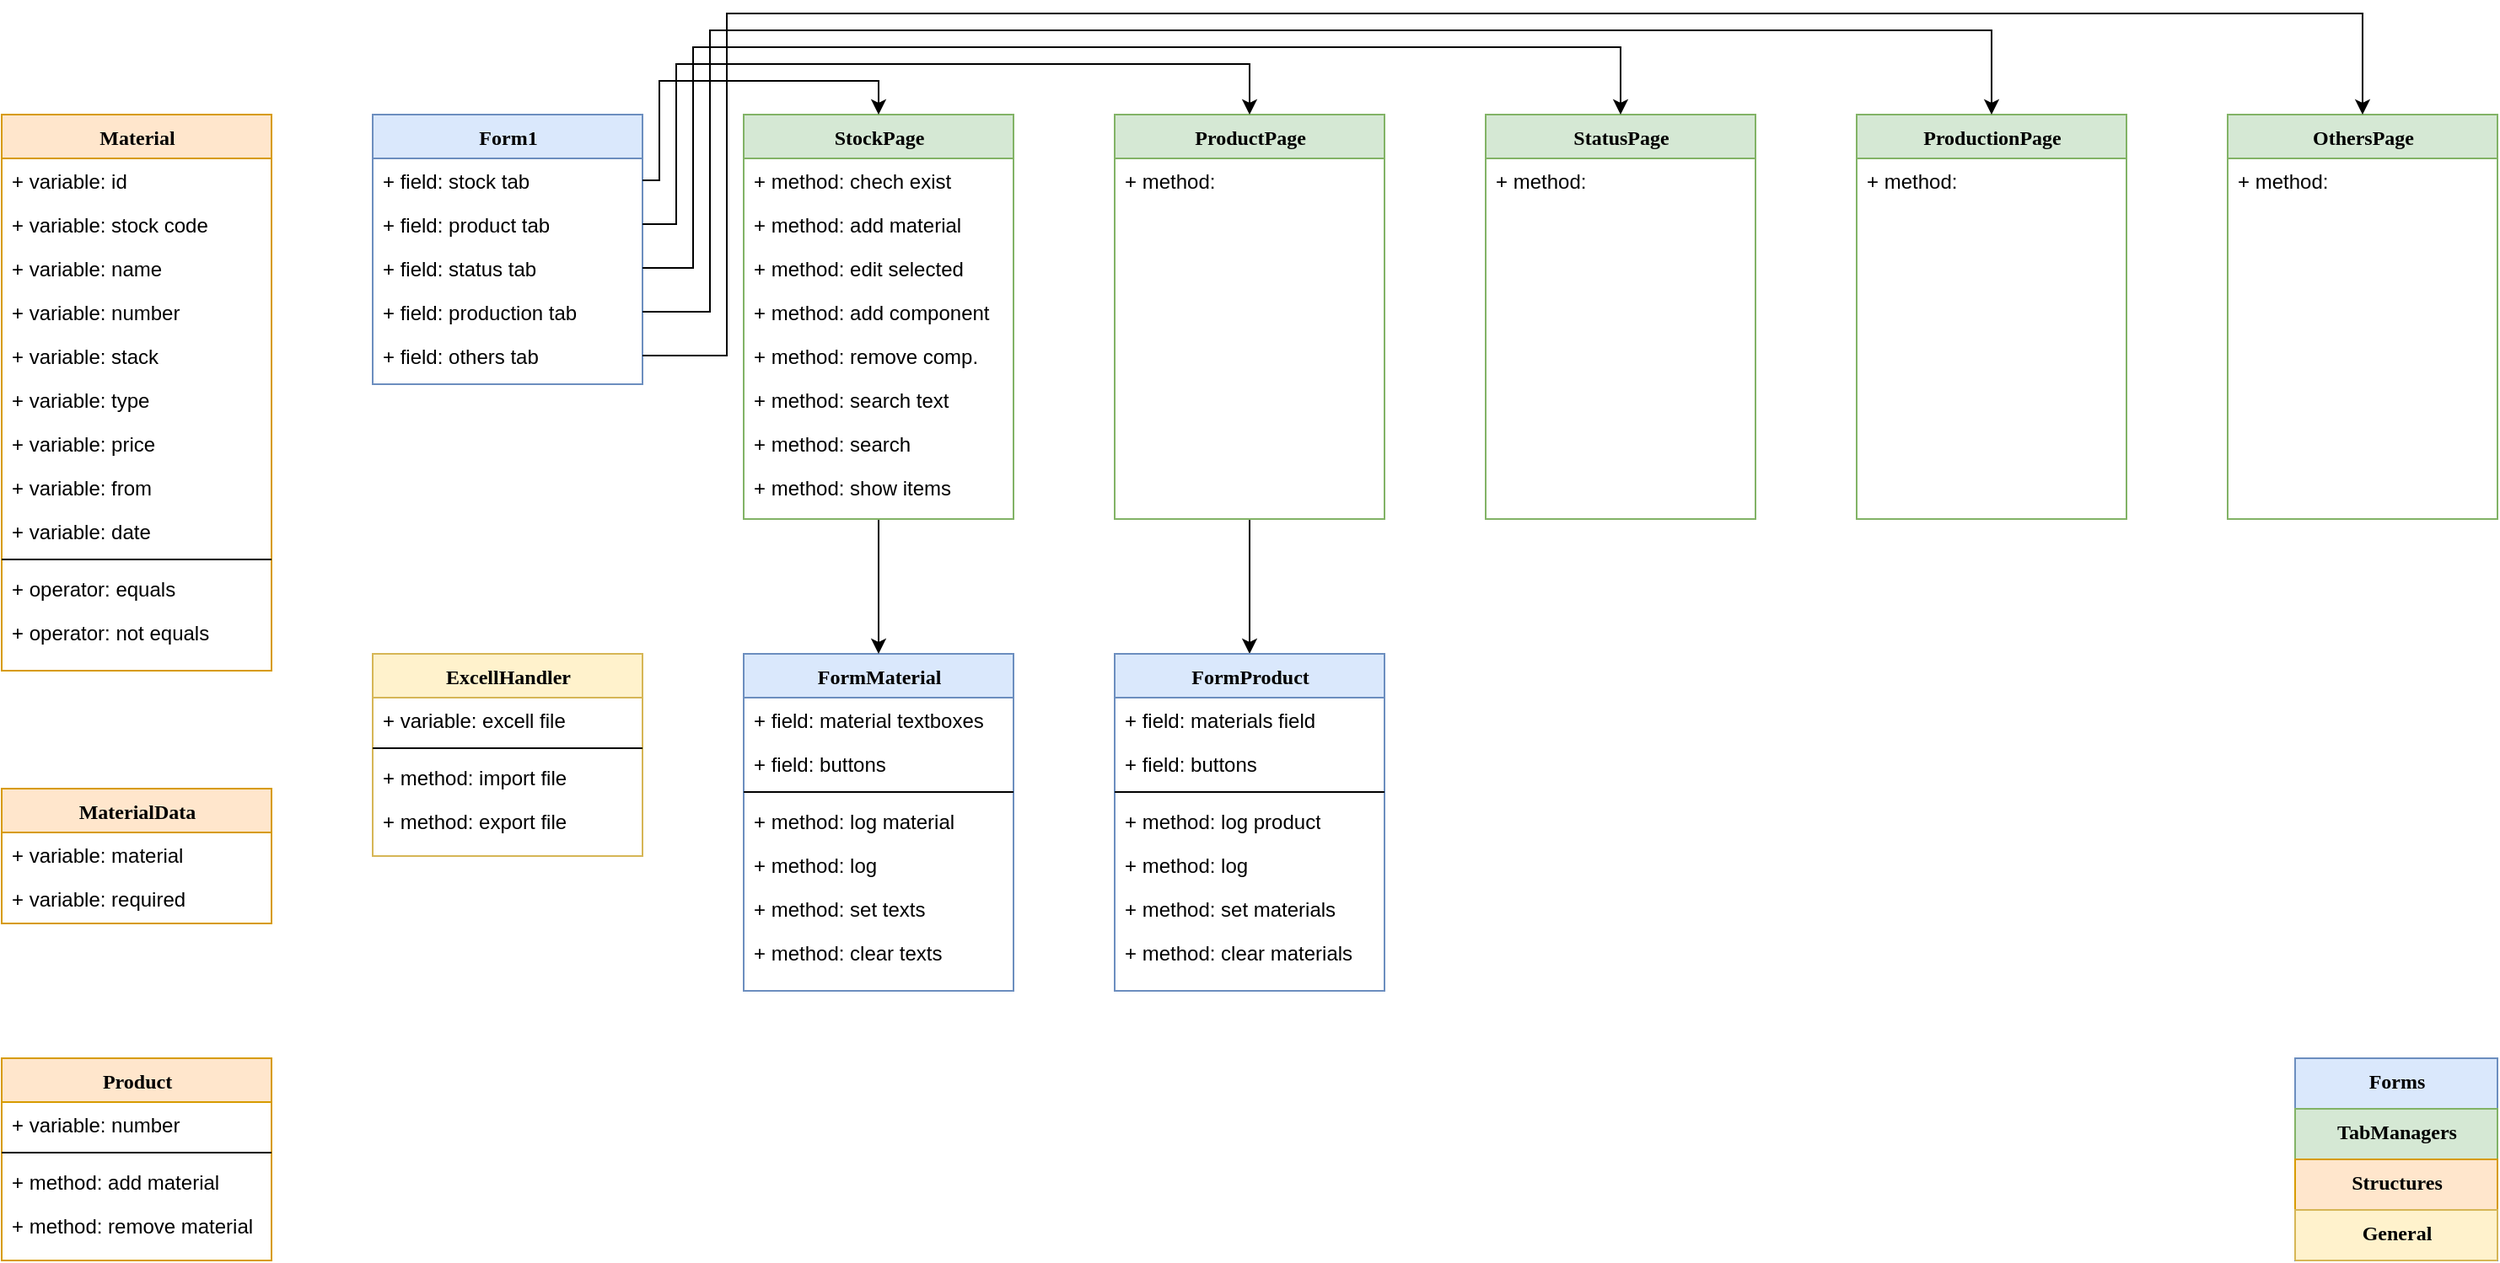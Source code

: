 <mxfile version="16.5.1" type="device"><diagram name="Page-1" id="9f46799a-70d6-7492-0946-bef42562c5a5"><mxGraphModel dx="3754" dy="2385" grid="1" gridSize="10" guides="1" tooltips="1" connect="1" arrows="1" fold="1" page="1" pageScale="1" pageWidth="1169" pageHeight="827" background="none" math="0" shadow="0"><root><mxCell id="0"/><mxCell id="1" parent="0"/><mxCell id="78961159f06e98e8-17" value="Form1" style="swimlane;html=1;fontStyle=1;align=center;verticalAlign=top;childLayout=stackLayout;horizontal=1;startSize=26;horizontalStack=0;resizeParent=1;resizeLast=0;collapsible=1;marginBottom=0;swimlaneFillColor=#ffffff;rounded=0;shadow=0;comic=0;labelBackgroundColor=none;strokeWidth=1;fillColor=#dae8fc;fontFamily=Verdana;fontSize=12;strokeColor=#6c8ebf;" parent="1" vertex="1"><mxGeometry x="40" y="40" width="160" height="160" as="geometry"><mxRectangle x="120" y="80" width="80" height="26" as="alternateBounds"/></mxGeometry></mxCell><mxCell id="78961159f06e98e8-21" value="+ field: stock tab" style="text;html=1;strokeColor=none;fillColor=none;align=left;verticalAlign=top;spacingLeft=4;spacingRight=4;whiteSpace=wrap;overflow=hidden;rotatable=0;points=[[0,0.5],[1,0.5]];portConstraint=eastwest;" parent="78961159f06e98e8-17" vertex="1"><mxGeometry y="26" width="160" height="26" as="geometry"/></mxCell><mxCell id="78961159f06e98e8-23" value="+ field: product tab" style="text;html=1;strokeColor=none;fillColor=none;align=left;verticalAlign=top;spacingLeft=4;spacingRight=4;whiteSpace=wrap;overflow=hidden;rotatable=0;points=[[0,0.5],[1,0.5]];portConstraint=eastwest;" parent="78961159f06e98e8-17" vertex="1"><mxGeometry y="52" width="160" height="26" as="geometry"/></mxCell><mxCell id="78961159f06e98e8-25" value="+ field: status tab" style="text;html=1;strokeColor=none;fillColor=none;align=left;verticalAlign=top;spacingLeft=4;spacingRight=4;whiteSpace=wrap;overflow=hidden;rotatable=0;points=[[0,0.5],[1,0.5]];portConstraint=eastwest;" parent="78961159f06e98e8-17" vertex="1"><mxGeometry y="78" width="160" height="26" as="geometry"/></mxCell><mxCell id="78961159f06e98e8-26" value="+ field: production tab" style="text;html=1;strokeColor=none;fillColor=none;align=left;verticalAlign=top;spacingLeft=4;spacingRight=4;whiteSpace=wrap;overflow=hidden;rotatable=0;points=[[0,0.5],[1,0.5]];portConstraint=eastwest;" parent="78961159f06e98e8-17" vertex="1"><mxGeometry y="104" width="160" height="26" as="geometry"/></mxCell><mxCell id="78961159f06e98e8-24" value="+ field: others tab" style="text;html=1;strokeColor=none;fillColor=none;align=left;verticalAlign=top;spacingLeft=4;spacingRight=4;whiteSpace=wrap;overflow=hidden;rotatable=0;points=[[0,0.5],[1,0.5]];portConstraint=eastwest;" parent="78961159f06e98e8-17" vertex="1"><mxGeometry y="130" width="160" height="26" as="geometry"/></mxCell><mxCell id="78961159f06e98e8-30" value="FormMaterial" style="swimlane;html=1;fontStyle=1;align=center;verticalAlign=top;childLayout=stackLayout;horizontal=1;startSize=26;horizontalStack=0;resizeParent=1;resizeLast=0;collapsible=1;marginBottom=0;swimlaneFillColor=#ffffff;rounded=0;shadow=0;comic=0;labelBackgroundColor=none;strokeWidth=1;fillColor=#dae8fc;fontFamily=Verdana;fontSize=12;strokeColor=#6c8ebf;" parent="1" vertex="1"><mxGeometry x="260" y="360" width="160" height="200" as="geometry"><mxRectangle x="260" y="360" width="120" height="26" as="alternateBounds"/></mxGeometry></mxCell><mxCell id="78961159f06e98e8-31" value="+ field: material textboxes" style="text;html=1;strokeColor=none;fillColor=none;align=left;verticalAlign=top;spacingLeft=4;spacingRight=4;whiteSpace=wrap;overflow=hidden;rotatable=0;points=[[0,0.5],[1,0.5]];portConstraint=eastwest;" parent="78961159f06e98e8-30" vertex="1"><mxGeometry y="26" width="160" height="26" as="geometry"/></mxCell><mxCell id="78961159f06e98e8-32" value="+ field: buttons" style="text;html=1;strokeColor=none;fillColor=none;align=left;verticalAlign=top;spacingLeft=4;spacingRight=4;whiteSpace=wrap;overflow=hidden;rotatable=0;points=[[0,0.5],[1,0.5]];portConstraint=eastwest;" parent="78961159f06e98e8-30" vertex="1"><mxGeometry y="52" width="160" height="26" as="geometry"/></mxCell><mxCell id="78961159f06e98e8-38" value="" style="line;html=1;strokeWidth=1;fillColor=none;align=left;verticalAlign=middle;spacingTop=-1;spacingLeft=3;spacingRight=3;rotatable=0;labelPosition=right;points=[];portConstraint=eastwest;" parent="78961159f06e98e8-30" vertex="1"><mxGeometry y="78" width="160" height="8" as="geometry"/></mxCell><mxCell id="Tk4qsSVob7HggKLMxPu2-59" value="+ method: log material" style="text;html=1;strokeColor=none;fillColor=none;align=left;verticalAlign=top;spacingLeft=4;spacingRight=4;whiteSpace=wrap;overflow=hidden;rotatable=0;points=[[0,0.5],[1,0.5]];portConstraint=eastwest;" vertex="1" parent="78961159f06e98e8-30"><mxGeometry y="86" width="160" height="26" as="geometry"/></mxCell><mxCell id="Tk4qsSVob7HggKLMxPu2-63" value="+ method: log" style="text;html=1;strokeColor=none;fillColor=none;align=left;verticalAlign=top;spacingLeft=4;spacingRight=4;whiteSpace=wrap;overflow=hidden;rotatable=0;points=[[0,0.5],[1,0.5]];portConstraint=eastwest;" vertex="1" parent="78961159f06e98e8-30"><mxGeometry y="112" width="160" height="26" as="geometry"/></mxCell><mxCell id="Tk4qsSVob7HggKLMxPu2-64" value="+ method: set texts" style="text;html=1;strokeColor=none;fillColor=none;align=left;verticalAlign=top;spacingLeft=4;spacingRight=4;whiteSpace=wrap;overflow=hidden;rotatable=0;points=[[0,0.5],[1,0.5]];portConstraint=eastwest;" vertex="1" parent="78961159f06e98e8-30"><mxGeometry y="138" width="160" height="26" as="geometry"/></mxCell><mxCell id="Tk4qsSVob7HggKLMxPu2-65" value="+ method: clear texts" style="text;html=1;strokeColor=none;fillColor=none;align=left;verticalAlign=top;spacingLeft=4;spacingRight=4;whiteSpace=wrap;overflow=hidden;rotatable=0;points=[[0,0.5],[1,0.5]];portConstraint=eastwest;" vertex="1" parent="78961159f06e98e8-30"><mxGeometry y="164" width="160" height="26" as="geometry"/></mxCell><mxCell id="Tk4qsSVob7HggKLMxPu2-145" style="edgeStyle=orthogonalEdgeStyle;rounded=0;orthogonalLoop=1;jettySize=auto;html=1;entryX=0.5;entryY=0;entryDx=0;entryDy=0;" edge="1" parent="1" source="78961159f06e98e8-43" target="78961159f06e98e8-30"><mxGeometry relative="1" as="geometry"/></mxCell><mxCell id="78961159f06e98e8-43" value="StockPage" style="swimlane;html=1;fontStyle=1;align=center;verticalAlign=top;childLayout=stackLayout;horizontal=1;startSize=26;horizontalStack=0;resizeParent=1;resizeLast=0;collapsible=1;marginBottom=0;swimlaneFillColor=#ffffff;rounded=0;shadow=0;comic=0;labelBackgroundColor=none;strokeWidth=1;fillColor=#d5e8d4;fontFamily=Verdana;fontSize=12;strokeColor=#82b366;" parent="1" vertex="1"><mxGeometry x="260" y="40" width="160" height="240" as="geometry"/></mxCell><mxCell id="Tk4qsSVob7HggKLMxPu2-55" value="+ method: chech exist" style="text;html=1;strokeColor=none;fillColor=none;align=left;verticalAlign=top;spacingLeft=4;spacingRight=4;whiteSpace=wrap;overflow=hidden;rotatable=0;points=[[0,0.5],[1,0.5]];portConstraint=eastwest;" vertex="1" parent="78961159f06e98e8-43"><mxGeometry y="26" width="160" height="26" as="geometry"/></mxCell><mxCell id="Tk4qsSVob7HggKLMxPu2-70" value="+ method: add material" style="text;html=1;strokeColor=none;fillColor=none;align=left;verticalAlign=top;spacingLeft=4;spacingRight=4;whiteSpace=wrap;overflow=hidden;rotatable=0;points=[[0,0.5],[1,0.5]];portConstraint=eastwest;" vertex="1" parent="78961159f06e98e8-43"><mxGeometry y="52" width="160" height="26" as="geometry"/></mxCell><mxCell id="Tk4qsSVob7HggKLMxPu2-71" value="+ method: edit selected" style="text;html=1;strokeColor=none;fillColor=none;align=left;verticalAlign=top;spacingLeft=4;spacingRight=4;whiteSpace=wrap;overflow=hidden;rotatable=0;points=[[0,0.5],[1,0.5]];portConstraint=eastwest;" vertex="1" parent="78961159f06e98e8-43"><mxGeometry y="78" width="160" height="26" as="geometry"/></mxCell><mxCell id="Tk4qsSVob7HggKLMxPu2-72" value="+ method: add component" style="text;html=1;strokeColor=none;fillColor=none;align=left;verticalAlign=top;spacingLeft=4;spacingRight=4;whiteSpace=wrap;overflow=hidden;rotatable=0;points=[[0,0.5],[1,0.5]];portConstraint=eastwest;" vertex="1" parent="78961159f06e98e8-43"><mxGeometry y="104" width="160" height="26" as="geometry"/></mxCell><mxCell id="Tk4qsSVob7HggKLMxPu2-73" value="+ method: remove comp." style="text;html=1;strokeColor=none;fillColor=none;align=left;verticalAlign=top;spacingLeft=4;spacingRight=4;whiteSpace=wrap;overflow=hidden;rotatable=0;points=[[0,0.5],[1,0.5]];portConstraint=eastwest;" vertex="1" parent="78961159f06e98e8-43"><mxGeometry y="130" width="160" height="26" as="geometry"/></mxCell><mxCell id="Tk4qsSVob7HggKLMxPu2-74" value="+ method: search text" style="text;html=1;strokeColor=none;fillColor=none;align=left;verticalAlign=top;spacingLeft=4;spacingRight=4;whiteSpace=wrap;overflow=hidden;rotatable=0;points=[[0,0.5],[1,0.5]];portConstraint=eastwest;" vertex="1" parent="78961159f06e98e8-43"><mxGeometry y="156" width="160" height="26" as="geometry"/></mxCell><mxCell id="Tk4qsSVob7HggKLMxPu2-75" value="+ method: search" style="text;html=1;strokeColor=none;fillColor=none;align=left;verticalAlign=top;spacingLeft=4;spacingRight=4;whiteSpace=wrap;overflow=hidden;rotatable=0;points=[[0,0.5],[1,0.5]];portConstraint=eastwest;" vertex="1" parent="78961159f06e98e8-43"><mxGeometry y="182" width="160" height="26" as="geometry"/></mxCell><mxCell id="Tk4qsSVob7HggKLMxPu2-84" value="+ method: show items" style="text;html=1;strokeColor=none;fillColor=none;align=left;verticalAlign=top;spacingLeft=4;spacingRight=4;whiteSpace=wrap;overflow=hidden;rotatable=0;points=[[0,0.5],[1,0.5]];portConstraint=eastwest;" vertex="1" parent="78961159f06e98e8-43"><mxGeometry y="208" width="160" height="26" as="geometry"/></mxCell><mxCell id="78961159f06e98e8-56" value="Material" style="swimlane;html=1;fontStyle=1;align=center;verticalAlign=top;childLayout=stackLayout;horizontal=1;startSize=26;horizontalStack=0;resizeParent=1;resizeLast=0;collapsible=1;marginBottom=0;swimlaneFillColor=#ffffff;rounded=0;shadow=0;comic=0;labelBackgroundColor=none;strokeWidth=1;fillColor=#ffe6cc;fontFamily=Verdana;fontSize=12;strokeColor=#d79b00;" parent="1" vertex="1"><mxGeometry x="-180" y="40" width="160" height="330" as="geometry"/></mxCell><mxCell id="78961159f06e98e8-57" value="+ variable: id" style="text;html=1;strokeColor=none;fillColor=none;align=left;verticalAlign=top;spacingLeft=4;spacingRight=4;whiteSpace=wrap;overflow=hidden;rotatable=0;points=[[0,0.5],[1,0.5]];portConstraint=eastwest;" parent="78961159f06e98e8-56" vertex="1"><mxGeometry y="26" width="160" height="26" as="geometry"/></mxCell><mxCell id="Tk4qsSVob7HggKLMxPu2-36" value="+ variable: stock code" style="text;html=1;strokeColor=none;fillColor=none;align=left;verticalAlign=top;spacingLeft=4;spacingRight=4;whiteSpace=wrap;overflow=hidden;rotatable=0;points=[[0,0.5],[1,0.5]];portConstraint=eastwest;" vertex="1" parent="78961159f06e98e8-56"><mxGeometry y="52" width="160" height="26" as="geometry"/></mxCell><mxCell id="Tk4qsSVob7HggKLMxPu2-37" value="+ variable: name" style="text;html=1;strokeColor=none;fillColor=none;align=left;verticalAlign=top;spacingLeft=4;spacingRight=4;whiteSpace=wrap;overflow=hidden;rotatable=0;points=[[0,0.5],[1,0.5]];portConstraint=eastwest;" vertex="1" parent="78961159f06e98e8-56"><mxGeometry y="78" width="160" height="26" as="geometry"/></mxCell><mxCell id="Tk4qsSVob7HggKLMxPu2-38" value="+ variable: number" style="text;html=1;strokeColor=none;fillColor=none;align=left;verticalAlign=top;spacingLeft=4;spacingRight=4;whiteSpace=wrap;overflow=hidden;rotatable=0;points=[[0,0.5],[1,0.5]];portConstraint=eastwest;" vertex="1" parent="78961159f06e98e8-56"><mxGeometry y="104" width="160" height="26" as="geometry"/></mxCell><mxCell id="Tk4qsSVob7HggKLMxPu2-39" value="+ variable: stack" style="text;html=1;strokeColor=none;fillColor=none;align=left;verticalAlign=top;spacingLeft=4;spacingRight=4;whiteSpace=wrap;overflow=hidden;rotatable=0;points=[[0,0.5],[1,0.5]];portConstraint=eastwest;" vertex="1" parent="78961159f06e98e8-56"><mxGeometry y="130" width="160" height="26" as="geometry"/></mxCell><mxCell id="Tk4qsSVob7HggKLMxPu2-40" value="+ variable: type" style="text;html=1;strokeColor=none;fillColor=none;align=left;verticalAlign=top;spacingLeft=4;spacingRight=4;whiteSpace=wrap;overflow=hidden;rotatable=0;points=[[0,0.5],[1,0.5]];portConstraint=eastwest;" vertex="1" parent="78961159f06e98e8-56"><mxGeometry y="156" width="160" height="26" as="geometry"/></mxCell><mxCell id="Tk4qsSVob7HggKLMxPu2-41" value="+ variable: price" style="text;html=1;strokeColor=none;fillColor=none;align=left;verticalAlign=top;spacingLeft=4;spacingRight=4;whiteSpace=wrap;overflow=hidden;rotatable=0;points=[[0,0.5],[1,0.5]];portConstraint=eastwest;" vertex="1" parent="78961159f06e98e8-56"><mxGeometry y="182" width="160" height="26" as="geometry"/></mxCell><mxCell id="Tk4qsSVob7HggKLMxPu2-42" value="+ variable: from" style="text;html=1;strokeColor=none;fillColor=none;align=left;verticalAlign=top;spacingLeft=4;spacingRight=4;whiteSpace=wrap;overflow=hidden;rotatable=0;points=[[0,0.5],[1,0.5]];portConstraint=eastwest;" vertex="1" parent="78961159f06e98e8-56"><mxGeometry y="208" width="160" height="26" as="geometry"/></mxCell><mxCell id="Tk4qsSVob7HggKLMxPu2-43" value="+ variable: date" style="text;html=1;strokeColor=none;fillColor=none;align=left;verticalAlign=top;spacingLeft=4;spacingRight=4;whiteSpace=wrap;overflow=hidden;rotatable=0;points=[[0,0.5],[1,0.5]];portConstraint=eastwest;" vertex="1" parent="78961159f06e98e8-56"><mxGeometry y="234" width="160" height="26" as="geometry"/></mxCell><mxCell id="78961159f06e98e8-64" value="" style="line;html=1;strokeWidth=1;fillColor=none;align=left;verticalAlign=middle;spacingTop=-1;spacingLeft=3;spacingRight=3;rotatable=0;labelPosition=right;points=[];portConstraint=eastwest;" parent="78961159f06e98e8-56" vertex="1"><mxGeometry y="260" width="160" height="8" as="geometry"/></mxCell><mxCell id="78961159f06e98e8-65" value="+ operator: equals" style="text;html=1;strokeColor=none;fillColor=none;align=left;verticalAlign=top;spacingLeft=4;spacingRight=4;whiteSpace=wrap;overflow=hidden;rotatable=0;points=[[0,0.5],[1,0.5]];portConstraint=eastwest;" parent="78961159f06e98e8-56" vertex="1"><mxGeometry y="268" width="160" height="26" as="geometry"/></mxCell><mxCell id="78961159f06e98e8-66" value="+ operator: not equals" style="text;html=1;strokeColor=none;fillColor=none;align=left;verticalAlign=top;spacingLeft=4;spacingRight=4;whiteSpace=wrap;overflow=hidden;rotatable=0;points=[[0,0.5],[1,0.5]];portConstraint=eastwest;" parent="78961159f06e98e8-56" vertex="1"><mxGeometry y="294" width="160" height="26" as="geometry"/></mxCell><mxCell id="78961159f06e98e8-69" value="Product" style="swimlane;html=1;fontStyle=1;align=center;verticalAlign=top;childLayout=stackLayout;horizontal=1;startSize=26;horizontalStack=0;resizeParent=1;resizeLast=0;collapsible=1;marginBottom=0;swimlaneFillColor=#ffffff;rounded=0;shadow=0;comic=0;labelBackgroundColor=none;strokeWidth=1;fillColor=#ffe6cc;fontFamily=Verdana;fontSize=12;strokeColor=#d79b00;" parent="1" vertex="1"><mxGeometry x="-180" y="600" width="160" height="120" as="geometry"/></mxCell><mxCell id="78961159f06e98e8-76" value="+ variable: number" style="text;html=1;strokeColor=none;fillColor=none;align=left;verticalAlign=top;spacingLeft=4;spacingRight=4;whiteSpace=wrap;overflow=hidden;rotatable=0;points=[[0,0.5],[1,0.5]];portConstraint=eastwest;" parent="78961159f06e98e8-69" vertex="1"><mxGeometry y="26" width="160" height="26" as="geometry"/></mxCell><mxCell id="78961159f06e98e8-77" value="" style="line;html=1;strokeWidth=1;fillColor=none;align=left;verticalAlign=middle;spacingTop=-1;spacingLeft=3;spacingRight=3;rotatable=0;labelPosition=right;points=[];portConstraint=eastwest;" parent="78961159f06e98e8-69" vertex="1"><mxGeometry y="52" width="160" height="8" as="geometry"/></mxCell><mxCell id="78961159f06e98e8-78" value="+ method: add material" style="text;html=1;strokeColor=none;fillColor=none;align=left;verticalAlign=top;spacingLeft=4;spacingRight=4;whiteSpace=wrap;overflow=hidden;rotatable=0;points=[[0,0.5],[1,0.5]];portConstraint=eastwest;" parent="78961159f06e98e8-69" vertex="1"><mxGeometry y="60" width="160" height="26" as="geometry"/></mxCell><mxCell id="78961159f06e98e8-79" value="+ method: remove material" style="text;html=1;strokeColor=none;fillColor=none;align=left;verticalAlign=top;spacingLeft=4;spacingRight=4;whiteSpace=wrap;overflow=hidden;rotatable=0;points=[[0,0.5],[1,0.5]];portConstraint=eastwest;" parent="78961159f06e98e8-69" vertex="1"><mxGeometry y="86" width="160" height="26" as="geometry"/></mxCell><mxCell id="78961159f06e98e8-82" value="ExcellHandler" style="swimlane;html=1;fontStyle=1;align=center;verticalAlign=top;childLayout=stackLayout;horizontal=1;startSize=26;horizontalStack=0;resizeParent=1;resizeLast=0;collapsible=1;marginBottom=0;swimlaneFillColor=#ffffff;rounded=0;shadow=0;comic=0;labelBackgroundColor=none;strokeWidth=1;fillColor=#fff2cc;fontFamily=Verdana;fontSize=12;strokeColor=#d6b656;" parent="1" vertex="1"><mxGeometry x="40" y="360" width="160" height="120" as="geometry"/></mxCell><mxCell id="78961159f06e98e8-89" value="+ variable: excell file" style="text;html=1;strokeColor=none;fillColor=none;align=left;verticalAlign=top;spacingLeft=4;spacingRight=4;whiteSpace=wrap;overflow=hidden;rotatable=0;points=[[0,0.5],[1,0.5]];portConstraint=eastwest;" parent="78961159f06e98e8-82" vertex="1"><mxGeometry y="26" width="160" height="26" as="geometry"/></mxCell><mxCell id="78961159f06e98e8-90" value="" style="line;html=1;strokeWidth=1;fillColor=none;align=left;verticalAlign=middle;spacingTop=-1;spacingLeft=3;spacingRight=3;rotatable=0;labelPosition=right;points=[];portConstraint=eastwest;" parent="78961159f06e98e8-82" vertex="1"><mxGeometry y="52" width="160" height="8" as="geometry"/></mxCell><mxCell id="78961159f06e98e8-91" value="+ method: import file" style="text;html=1;strokeColor=none;fillColor=none;align=left;verticalAlign=top;spacingLeft=4;spacingRight=4;whiteSpace=wrap;overflow=hidden;rotatable=0;points=[[0,0.5],[1,0.5]];portConstraint=eastwest;" parent="78961159f06e98e8-82" vertex="1"><mxGeometry y="60" width="160" height="26" as="geometry"/></mxCell><mxCell id="Tk4qsSVob7HggKLMxPu2-66" value="+ method: export file" style="text;html=1;strokeColor=none;fillColor=none;align=left;verticalAlign=top;spacingLeft=4;spacingRight=4;whiteSpace=wrap;overflow=hidden;rotatable=0;points=[[0,0.5],[1,0.5]];portConstraint=eastwest;" vertex="1" parent="78961159f06e98e8-82"><mxGeometry y="86" width="160" height="26" as="geometry"/></mxCell><mxCell id="Tk4qsSVob7HggKLMxPu2-86" value="ProductionPage" style="swimlane;html=1;fontStyle=1;align=center;verticalAlign=top;childLayout=stackLayout;horizontal=1;startSize=26;horizontalStack=0;resizeParent=1;resizeLast=0;collapsible=1;marginBottom=0;swimlaneFillColor=#ffffff;rounded=0;shadow=0;comic=0;labelBackgroundColor=none;strokeWidth=1;fillColor=#d5e8d4;fontFamily=Verdana;fontSize=12;strokeColor=#82b366;" vertex="1" parent="1"><mxGeometry x="920" y="40" width="160" height="240" as="geometry"/></mxCell><mxCell id="Tk4qsSVob7HggKLMxPu2-127" value="+ method:&amp;nbsp;" style="text;html=1;strokeColor=none;fillColor=none;align=left;verticalAlign=top;spacingLeft=4;spacingRight=4;whiteSpace=wrap;overflow=hidden;rotatable=0;points=[[0,0.5],[1,0.5]];portConstraint=eastwest;" vertex="1" parent="Tk4qsSVob7HggKLMxPu2-86"><mxGeometry y="26" width="160" height="26" as="geometry"/></mxCell><mxCell id="Tk4qsSVob7HggKLMxPu2-95" value="OthersPage" style="swimlane;html=1;fontStyle=1;align=center;verticalAlign=top;childLayout=stackLayout;horizontal=1;startSize=26;horizontalStack=0;resizeParent=1;resizeLast=0;collapsible=1;marginBottom=0;swimlaneFillColor=#ffffff;rounded=0;shadow=0;comic=0;labelBackgroundColor=none;strokeWidth=1;fillColor=#d5e8d4;fontFamily=Verdana;fontSize=12;strokeColor=#82b366;" vertex="1" parent="1"><mxGeometry x="1140" y="40" width="160" height="240" as="geometry"/></mxCell><mxCell id="Tk4qsSVob7HggKLMxPu2-128" value="+ method:&amp;nbsp;" style="text;html=1;strokeColor=none;fillColor=none;align=left;verticalAlign=top;spacingLeft=4;spacingRight=4;whiteSpace=wrap;overflow=hidden;rotatable=0;points=[[0,0.5],[1,0.5]];portConstraint=eastwest;" vertex="1" parent="Tk4qsSVob7HggKLMxPu2-95"><mxGeometry y="26" width="160" height="26" as="geometry"/></mxCell><mxCell id="Tk4qsSVob7HggKLMxPu2-146" style="edgeStyle=orthogonalEdgeStyle;rounded=0;orthogonalLoop=1;jettySize=auto;html=1;entryX=0.5;entryY=0;entryDx=0;entryDy=0;" edge="1" parent="1" source="Tk4qsSVob7HggKLMxPu2-104" target="Tk4qsSVob7HggKLMxPu2-135"><mxGeometry relative="1" as="geometry"/></mxCell><mxCell id="Tk4qsSVob7HggKLMxPu2-104" value="ProductPage" style="swimlane;html=1;fontStyle=1;align=center;verticalAlign=top;childLayout=stackLayout;horizontal=1;startSize=26;horizontalStack=0;resizeParent=1;resizeLast=0;collapsible=1;marginBottom=0;swimlaneFillColor=#ffffff;rounded=0;shadow=0;comic=0;labelBackgroundColor=none;strokeWidth=1;fillColor=#d5e8d4;fontFamily=Verdana;fontSize=12;strokeColor=#82b366;" vertex="1" parent="1"><mxGeometry x="480" y="40" width="160" height="240" as="geometry"/></mxCell><mxCell id="Tk4qsSVob7HggKLMxPu2-122" value="+ method:&amp;nbsp;" style="text;html=1;strokeColor=none;fillColor=none;align=left;verticalAlign=top;spacingLeft=4;spacingRight=4;whiteSpace=wrap;overflow=hidden;rotatable=0;points=[[0,0.5],[1,0.5]];portConstraint=eastwest;" vertex="1" parent="Tk4qsSVob7HggKLMxPu2-104"><mxGeometry y="26" width="160" height="26" as="geometry"/></mxCell><mxCell id="Tk4qsSVob7HggKLMxPu2-113" value="StatusPage" style="swimlane;html=1;fontStyle=1;align=center;verticalAlign=top;childLayout=stackLayout;horizontal=1;startSize=26;horizontalStack=0;resizeParent=1;resizeLast=0;collapsible=1;marginBottom=0;swimlaneFillColor=#ffffff;rounded=0;shadow=0;comic=0;labelBackgroundColor=none;strokeWidth=1;fillColor=#d5e8d4;fontFamily=Verdana;fontSize=12;strokeColor=#82b366;" vertex="1" parent="1"><mxGeometry x="700" y="40" width="160" height="240" as="geometry"/></mxCell><mxCell id="Tk4qsSVob7HggKLMxPu2-126" value="+ method:&amp;nbsp;" style="text;html=1;strokeColor=none;fillColor=none;align=left;verticalAlign=top;spacingLeft=4;spacingRight=4;whiteSpace=wrap;overflow=hidden;rotatable=0;points=[[0,0.5],[1,0.5]];portConstraint=eastwest;" vertex="1" parent="Tk4qsSVob7HggKLMxPu2-113"><mxGeometry y="26" width="160" height="26" as="geometry"/></mxCell><mxCell id="Tk4qsSVob7HggKLMxPu2-130" style="edgeStyle=orthogonalEdgeStyle;rounded=0;orthogonalLoop=1;jettySize=auto;html=1;entryX=0.5;entryY=0;entryDx=0;entryDy=0;" edge="1" parent="1" source="78961159f06e98e8-21" target="78961159f06e98e8-43"><mxGeometry relative="1" as="geometry"><Array as="points"><mxPoint x="210" y="79"/><mxPoint x="210" y="20"/><mxPoint x="340" y="20"/></Array></mxGeometry></mxCell><mxCell id="Tk4qsSVob7HggKLMxPu2-131" style="edgeStyle=orthogonalEdgeStyle;rounded=0;orthogonalLoop=1;jettySize=auto;html=1;entryX=0.5;entryY=0;entryDx=0;entryDy=0;" edge="1" parent="1" source="78961159f06e98e8-23" target="Tk4qsSVob7HggKLMxPu2-104"><mxGeometry relative="1" as="geometry"><Array as="points"><mxPoint x="220" y="105"/><mxPoint x="220" y="10"/><mxPoint x="560" y="10"/></Array></mxGeometry></mxCell><mxCell id="Tk4qsSVob7HggKLMxPu2-132" style="edgeStyle=orthogonalEdgeStyle;rounded=0;orthogonalLoop=1;jettySize=auto;html=1;entryX=0.5;entryY=0;entryDx=0;entryDy=0;" edge="1" parent="1" source="78961159f06e98e8-25" target="Tk4qsSVob7HggKLMxPu2-113"><mxGeometry relative="1" as="geometry"><Array as="points"><mxPoint x="230" y="131"/><mxPoint x="230"/><mxPoint x="780"/></Array></mxGeometry></mxCell><mxCell id="Tk4qsSVob7HggKLMxPu2-133" style="edgeStyle=orthogonalEdgeStyle;rounded=0;orthogonalLoop=1;jettySize=auto;html=1;entryX=0.5;entryY=0;entryDx=0;entryDy=0;" edge="1" parent="1" source="78961159f06e98e8-26" target="Tk4qsSVob7HggKLMxPu2-86"><mxGeometry relative="1" as="geometry"><Array as="points"><mxPoint x="240" y="157"/><mxPoint x="240" y="-10"/><mxPoint x="1000" y="-10"/></Array></mxGeometry></mxCell><mxCell id="Tk4qsSVob7HggKLMxPu2-134" style="edgeStyle=orthogonalEdgeStyle;rounded=0;orthogonalLoop=1;jettySize=auto;html=1;entryX=0.5;entryY=0;entryDx=0;entryDy=0;" edge="1" parent="1" source="78961159f06e98e8-24" target="Tk4qsSVob7HggKLMxPu2-95"><mxGeometry relative="1" as="geometry"><Array as="points"><mxPoint x="250" y="183"/><mxPoint x="250" y="-20"/><mxPoint x="1220" y="-20"/></Array></mxGeometry></mxCell><mxCell id="Tk4qsSVob7HggKLMxPu2-44" value="MaterialData" style="swimlane;html=1;fontStyle=1;align=center;verticalAlign=top;childLayout=stackLayout;horizontal=1;startSize=26;horizontalStack=0;resizeParent=1;resizeLast=0;collapsible=1;marginBottom=0;swimlaneFillColor=#ffffff;rounded=0;shadow=0;comic=0;labelBackgroundColor=none;strokeWidth=1;fillColor=#ffe6cc;fontFamily=Verdana;fontSize=12;strokeColor=#d79b00;" vertex="1" parent="1"><mxGeometry x="-180" y="440" width="160" height="80" as="geometry"/></mxCell><mxCell id="Tk4qsSVob7HggKLMxPu2-48" value="+ variable: material" style="text;html=1;strokeColor=none;fillColor=none;align=left;verticalAlign=top;spacingLeft=4;spacingRight=4;whiteSpace=wrap;overflow=hidden;rotatable=0;points=[[0,0.5],[1,0.5]];portConstraint=eastwest;" vertex="1" parent="Tk4qsSVob7HggKLMxPu2-44"><mxGeometry y="26" width="160" height="26" as="geometry"/></mxCell><mxCell id="Tk4qsSVob7HggKLMxPu2-49" value="+ variable: required" style="text;html=1;strokeColor=none;fillColor=none;align=left;verticalAlign=top;spacingLeft=4;spacingRight=4;whiteSpace=wrap;overflow=hidden;rotatable=0;points=[[0,0.5],[1,0.5]];portConstraint=eastwest;" vertex="1" parent="Tk4qsSVob7HggKLMxPu2-44"><mxGeometry y="52" width="160" height="26" as="geometry"/></mxCell><mxCell id="Tk4qsSVob7HggKLMxPu2-135" value="FormProduct" style="swimlane;html=1;fontStyle=1;align=center;verticalAlign=top;childLayout=stackLayout;horizontal=1;startSize=26;horizontalStack=0;resizeParent=1;resizeLast=0;collapsible=1;marginBottom=0;swimlaneFillColor=#ffffff;rounded=0;shadow=0;comic=0;labelBackgroundColor=none;strokeWidth=1;fillColor=#dae8fc;fontFamily=Verdana;fontSize=12;strokeColor=#6c8ebf;" vertex="1" parent="1"><mxGeometry x="480" y="360" width="160" height="200" as="geometry"/></mxCell><mxCell id="Tk4qsSVob7HggKLMxPu2-136" value="+ field: materials field" style="text;html=1;strokeColor=none;fillColor=none;align=left;verticalAlign=top;spacingLeft=4;spacingRight=4;whiteSpace=wrap;overflow=hidden;rotatable=0;points=[[0,0.5],[1,0.5]];portConstraint=eastwest;" vertex="1" parent="Tk4qsSVob7HggKLMxPu2-135"><mxGeometry y="26" width="160" height="26" as="geometry"/></mxCell><mxCell id="Tk4qsSVob7HggKLMxPu2-137" value="+ field: buttons" style="text;html=1;strokeColor=none;fillColor=none;align=left;verticalAlign=top;spacingLeft=4;spacingRight=4;whiteSpace=wrap;overflow=hidden;rotatable=0;points=[[0,0.5],[1,0.5]];portConstraint=eastwest;" vertex="1" parent="Tk4qsSVob7HggKLMxPu2-135"><mxGeometry y="52" width="160" height="26" as="geometry"/></mxCell><mxCell id="Tk4qsSVob7HggKLMxPu2-138" value="" style="line;html=1;strokeWidth=1;fillColor=none;align=left;verticalAlign=middle;spacingTop=-1;spacingLeft=3;spacingRight=3;rotatable=0;labelPosition=right;points=[];portConstraint=eastwest;" vertex="1" parent="Tk4qsSVob7HggKLMxPu2-135"><mxGeometry y="78" width="160" height="8" as="geometry"/></mxCell><mxCell id="Tk4qsSVob7HggKLMxPu2-139" value="+ method: log product" style="text;html=1;strokeColor=none;fillColor=none;align=left;verticalAlign=top;spacingLeft=4;spacingRight=4;whiteSpace=wrap;overflow=hidden;rotatable=0;points=[[0,0.5],[1,0.5]];portConstraint=eastwest;" vertex="1" parent="Tk4qsSVob7HggKLMxPu2-135"><mxGeometry y="86" width="160" height="26" as="geometry"/></mxCell><mxCell id="Tk4qsSVob7HggKLMxPu2-140" value="+ method: log" style="text;html=1;strokeColor=none;fillColor=none;align=left;verticalAlign=top;spacingLeft=4;spacingRight=4;whiteSpace=wrap;overflow=hidden;rotatable=0;points=[[0,0.5],[1,0.5]];portConstraint=eastwest;" vertex="1" parent="Tk4qsSVob7HggKLMxPu2-135"><mxGeometry y="112" width="160" height="26" as="geometry"/></mxCell><mxCell id="Tk4qsSVob7HggKLMxPu2-141" value="+ method: set materials" style="text;html=1;strokeColor=none;fillColor=none;align=left;verticalAlign=top;spacingLeft=4;spacingRight=4;whiteSpace=wrap;overflow=hidden;rotatable=0;points=[[0,0.5],[1,0.5]];portConstraint=eastwest;" vertex="1" parent="Tk4qsSVob7HggKLMxPu2-135"><mxGeometry y="138" width="160" height="26" as="geometry"/></mxCell><mxCell id="Tk4qsSVob7HggKLMxPu2-142" value="+ method: clear materials" style="text;html=1;strokeColor=none;fillColor=none;align=left;verticalAlign=top;spacingLeft=4;spacingRight=4;whiteSpace=wrap;overflow=hidden;rotatable=0;points=[[0,0.5],[1,0.5]];portConstraint=eastwest;" vertex="1" parent="Tk4qsSVob7HggKLMxPu2-135"><mxGeometry y="164" width="160" height="26" as="geometry"/></mxCell><mxCell id="Tk4qsSVob7HggKLMxPu2-169" value="Forms" style="swimlane;html=1;fontStyle=1;align=center;verticalAlign=top;childLayout=stackLayout;horizontal=1;startSize=30;horizontalStack=0;resizeParent=1;resizeLast=0;collapsible=1;marginBottom=0;swimlaneFillColor=#ffffff;rounded=0;shadow=0;comic=0;labelBackgroundColor=none;strokeWidth=1;fillColor=#dae8fc;fontFamily=Verdana;fontSize=12;strokeColor=#6c8ebf;" vertex="1" parent="1"><mxGeometry x="1180" y="600" width="120" height="120" as="geometry"/></mxCell><mxCell id="Tk4qsSVob7HggKLMxPu2-168" value="TabManagers" style="swimlane;html=1;fontStyle=1;align=center;verticalAlign=top;childLayout=stackLayout;horizontal=1;startSize=120;horizontalStack=0;resizeParent=1;resizeLast=0;collapsible=1;marginBottom=0;swimlaneFillColor=#ffffff;rounded=0;shadow=0;comic=0;labelBackgroundColor=none;strokeWidth=1;fillColor=#d5e8d4;fontFamily=Verdana;fontSize=12;strokeColor=#82b366;" vertex="1" parent="Tk4qsSVob7HggKLMxPu2-169"><mxGeometry y="30" width="120" height="30" as="geometry"/></mxCell><mxCell id="Tk4qsSVob7HggKLMxPu2-167" value="Structures" style="swimlane;html=1;fontStyle=1;align=center;verticalAlign=top;childLayout=stackLayout;horizontal=1;startSize=120;horizontalStack=0;resizeParent=1;resizeLast=0;collapsible=1;marginBottom=0;swimlaneFillColor=#ffffff;rounded=0;shadow=0;comic=0;labelBackgroundColor=none;strokeWidth=1;fillColor=#ffe6cc;fontFamily=Verdana;fontSize=12;strokeColor=#d79b00;" vertex="1" parent="Tk4qsSVob7HggKLMxPu2-169"><mxGeometry y="60" width="120" height="30" as="geometry"/></mxCell><mxCell id="Tk4qsSVob7HggKLMxPu2-162" value="General" style="swimlane;html=1;fontStyle=1;align=center;verticalAlign=top;childLayout=stackLayout;horizontal=1;startSize=120;horizontalStack=0;resizeParent=1;resizeLast=0;collapsible=1;marginBottom=0;swimlaneFillColor=#ffffff;rounded=0;shadow=0;comic=0;labelBackgroundColor=none;strokeWidth=1;fillColor=#fff2cc;fontFamily=Verdana;fontSize=12;strokeColor=#d6b656;" vertex="1" parent="Tk4qsSVob7HggKLMxPu2-169"><mxGeometry y="90" width="120" height="30" as="geometry"><mxRectangle x="50" y="700" width="130" height="120" as="alternateBounds"/></mxGeometry></mxCell></root></mxGraphModel></diagram></mxfile>